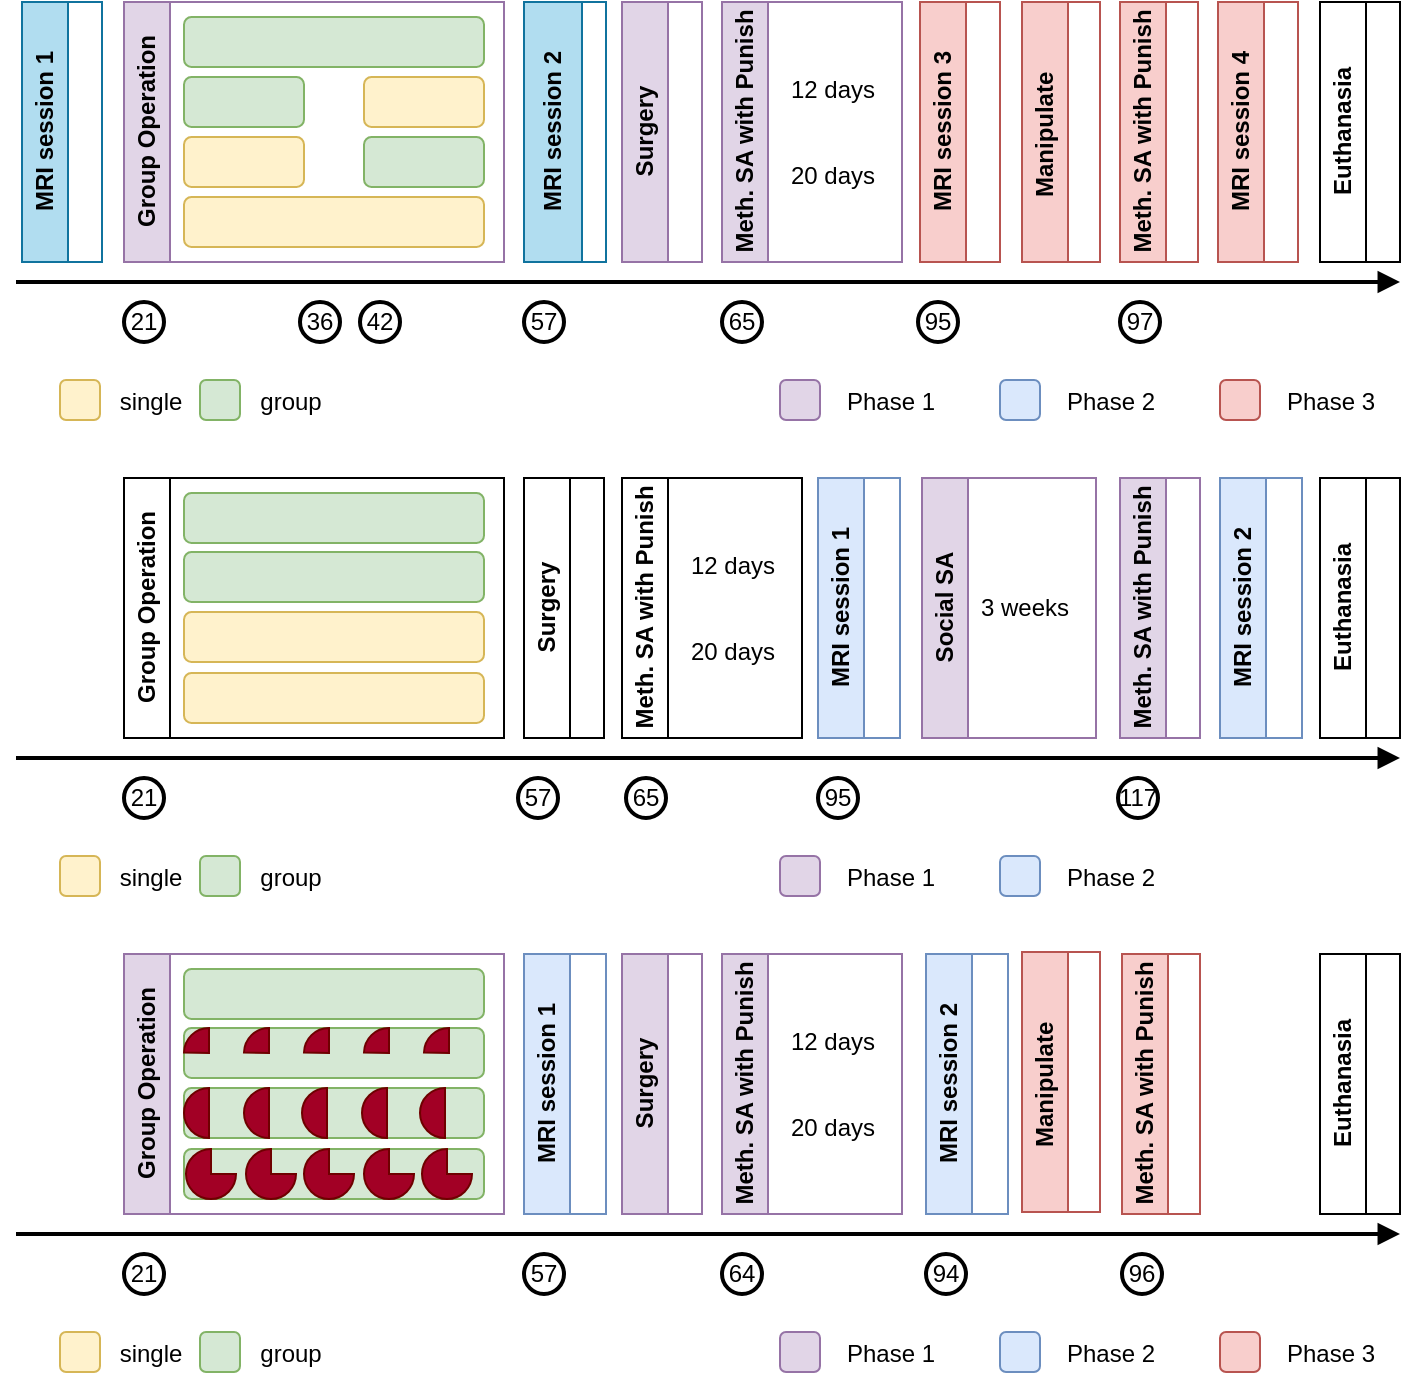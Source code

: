<mxfile version="26.0.6">
  <diagram name="Page-1" id="I2RzQkV2m2pnWG8UewLT">
    <mxGraphModel dx="975" dy="804" grid="0" gridSize="10" guides="1" tooltips="1" connect="1" arrows="1" fold="1" page="1" pageScale="1" pageWidth="709" pageHeight="236" math="0" shadow="0">
      <root>
        <mxCell id="0" />
        <mxCell id="1" parent="0" />
        <mxCell id="CC86WL3dVChZbo9_PTtD-1" value="" style="endArrow=block;html=1;rounded=0;endFill=1;strokeWidth=2;" edge="1" parent="1">
          <mxGeometry relative="1" as="geometry">
            <mxPoint x="8" y="155" as="sourcePoint" />
            <mxPoint x="700" y="155" as="targetPoint" />
          </mxGeometry>
        </mxCell>
        <mxCell id="CC86WL3dVChZbo9_PTtD-9" value="Group Operation" style="swimlane;horizontal=0;whiteSpace=wrap;html=1;fillColor=#e1d5e7;strokeColor=#9673a6;" vertex="1" parent="1">
          <mxGeometry x="62" y="15" width="190" height="130" as="geometry">
            <mxRectangle x="40" y="160" width="40" height="120" as="alternateBounds" />
          </mxGeometry>
        </mxCell>
        <mxCell id="CC86WL3dVChZbo9_PTtD-13" value="" style="rounded=1;whiteSpace=wrap;html=1;fillColor=#fff2cc;strokeColor=#d6b656;" vertex="1" parent="CC86WL3dVChZbo9_PTtD-9">
          <mxGeometry x="30" y="97.5" width="150" height="25" as="geometry" />
        </mxCell>
        <mxCell id="CC86WL3dVChZbo9_PTtD-14" value="" style="rounded=1;whiteSpace=wrap;html=1;fillColor=#d5e8d4;strokeColor=#82b366;" vertex="1" parent="CC86WL3dVChZbo9_PTtD-9">
          <mxGeometry x="30" y="7.5" width="150" height="25" as="geometry" />
        </mxCell>
        <mxCell id="CC86WL3dVChZbo9_PTtD-15" value="" style="rounded=1;whiteSpace=wrap;html=1;fillColor=#d5e8d4;strokeColor=#82b366;" vertex="1" parent="CC86WL3dVChZbo9_PTtD-9">
          <mxGeometry x="30" y="37.5" width="60" height="25" as="geometry" />
        </mxCell>
        <mxCell id="CC86WL3dVChZbo9_PTtD-16" value="" style="rounded=1;whiteSpace=wrap;html=1;fillColor=#fff2cc;strokeColor=#d6b656;" vertex="1" parent="CC86WL3dVChZbo9_PTtD-9">
          <mxGeometry x="120" y="37.5" width="60" height="25" as="geometry" />
        </mxCell>
        <mxCell id="CC86WL3dVChZbo9_PTtD-17" value="" style="rounded=1;whiteSpace=wrap;html=1;fillColor=#fff2cc;strokeColor=#d6b656;" vertex="1" parent="CC86WL3dVChZbo9_PTtD-9">
          <mxGeometry x="30" y="67.5" width="60" height="25" as="geometry" />
        </mxCell>
        <mxCell id="CC86WL3dVChZbo9_PTtD-18" value="" style="rounded=1;whiteSpace=wrap;html=1;fillColor=#d5e8d4;strokeColor=#82b366;" vertex="1" parent="CC86WL3dVChZbo9_PTtD-9">
          <mxGeometry x="120" y="67.5" width="60" height="25" as="geometry" />
        </mxCell>
        <mxCell id="CC86WL3dVChZbo9_PTtD-10" value="21" style="ellipse;whiteSpace=wrap;html=1;aspect=fixed;strokeWidth=2;" vertex="1" parent="1">
          <mxGeometry x="62" y="165" width="20" height="20" as="geometry" />
        </mxCell>
        <mxCell id="CC86WL3dVChZbo9_PTtD-11" value="57" style="ellipse;whiteSpace=wrap;html=1;aspect=fixed;strokeWidth=2;" vertex="1" parent="1">
          <mxGeometry x="262" y="165" width="20" height="20" as="geometry" />
        </mxCell>
        <mxCell id="CC86WL3dVChZbo9_PTtD-19" value="Surgery" style="swimlane;horizontal=0;whiteSpace=wrap;html=1;fillColor=#e1d5e7;strokeColor=#9673a6;" vertex="1" parent="1">
          <mxGeometry x="311" y="15" width="40" height="130" as="geometry">
            <mxRectangle x="40" y="160" width="40" height="120" as="alternateBounds" />
          </mxGeometry>
        </mxCell>
        <mxCell id="CC86WL3dVChZbo9_PTtD-26" value="Meth. SA with Punish" style="swimlane;horizontal=0;whiteSpace=wrap;html=1;fillColor=#e1d5e7;strokeColor=#9673a6;" vertex="1" parent="1">
          <mxGeometry x="361" y="15" width="90" height="130" as="geometry">
            <mxRectangle x="40" y="160" width="40" height="120" as="alternateBounds" />
          </mxGeometry>
        </mxCell>
        <mxCell id="CC86WL3dVChZbo9_PTtD-32" value="&lt;div&gt;12 days&lt;/div&gt;&lt;div&gt;&lt;br&gt;&lt;/div&gt;&lt;div&gt;&lt;br&gt;&lt;/div&gt;20 days" style="text;html=1;align=center;verticalAlign=middle;resizable=0;points=[];autosize=1;strokeColor=none;fillColor=none;" vertex="1" parent="CC86WL3dVChZbo9_PTtD-26">
          <mxGeometry x="20" y="30" width="70" height="70" as="geometry" />
        </mxCell>
        <mxCell id="CC86WL3dVChZbo9_PTtD-29" value="MRI session 1" style="swimlane;horizontal=0;whiteSpace=wrap;html=1;fillColor=#b1ddf0;strokeColor=#10739e;" vertex="1" parent="1">
          <mxGeometry x="11" y="15" width="40" height="130" as="geometry">
            <mxRectangle x="40" y="160" width="40" height="120" as="alternateBounds" />
          </mxGeometry>
        </mxCell>
        <mxCell id="CC86WL3dVChZbo9_PTtD-30" value="MRI session 3" style="swimlane;horizontal=0;whiteSpace=wrap;html=1;fillColor=#f8cecc;strokeColor=#b85450;" vertex="1" parent="1">
          <mxGeometry x="460" y="15" width="40" height="130" as="geometry">
            <mxRectangle x="40" y="160" width="40" height="120" as="alternateBounds" />
          </mxGeometry>
        </mxCell>
        <mxCell id="CC86WL3dVChZbo9_PTtD-31" value="95" style="ellipse;whiteSpace=wrap;html=1;aspect=fixed;strokeWidth=2;" vertex="1" parent="1">
          <mxGeometry x="459" y="165" width="20" height="20" as="geometry" />
        </mxCell>
        <mxCell id="CC86WL3dVChZbo9_PTtD-33" value="MRI session 2" style="swimlane;horizontal=0;whiteSpace=wrap;html=1;fillColor=#b1ddf0;strokeColor=#10739e;startSize=29;" vertex="1" parent="1">
          <mxGeometry x="262" y="15" width="41" height="130" as="geometry">
            <mxRectangle x="40" y="160" width="40" height="120" as="alternateBounds" />
          </mxGeometry>
        </mxCell>
        <mxCell id="CC86WL3dVChZbo9_PTtD-34" value="Manipulate&amp;nbsp;" style="swimlane;horizontal=0;whiteSpace=wrap;html=1;fillColor=#f8cecc;strokeColor=#b85450;" vertex="1" parent="1">
          <mxGeometry x="511" y="15" width="39" height="130" as="geometry">
            <mxRectangle x="40" y="160" width="40" height="120" as="alternateBounds" />
          </mxGeometry>
        </mxCell>
        <mxCell id="CC86WL3dVChZbo9_PTtD-36" value="MRI session 4" style="swimlane;horizontal=0;whiteSpace=wrap;html=1;fillColor=#f8cecc;strokeColor=#b85450;" vertex="1" parent="1">
          <mxGeometry x="609" y="15" width="40" height="130" as="geometry">
            <mxRectangle x="40" y="160" width="40" height="120" as="alternateBounds" />
          </mxGeometry>
        </mxCell>
        <mxCell id="CC86WL3dVChZbo9_PTtD-37" value="97" style="ellipse;whiteSpace=wrap;html=1;aspect=fixed;strokeWidth=2;" vertex="1" parent="1">
          <mxGeometry x="560" y="165" width="20" height="20" as="geometry" />
        </mxCell>
        <mxCell id="CC86WL3dVChZbo9_PTtD-38" value="Meth. SA with Punish" style="swimlane;horizontal=0;whiteSpace=wrap;html=1;fillColor=#f8cecc;strokeColor=#b85450;" vertex="1" parent="1">
          <mxGeometry x="560" y="15" width="39" height="130" as="geometry">
            <mxRectangle x="40" y="160" width="40" height="120" as="alternateBounds" />
          </mxGeometry>
        </mxCell>
        <mxCell id="CC86WL3dVChZbo9_PTtD-52" value="Euthanasia" style="swimlane;horizontal=0;whiteSpace=wrap;html=1;" vertex="1" parent="1">
          <mxGeometry x="660" y="15" width="40" height="130" as="geometry">
            <mxRectangle x="40" y="160" width="40" height="120" as="alternateBounds" />
          </mxGeometry>
        </mxCell>
        <mxCell id="CC86WL3dVChZbo9_PTtD-53" value="65" style="ellipse;whiteSpace=wrap;html=1;aspect=fixed;strokeWidth=2;" vertex="1" parent="1">
          <mxGeometry x="361" y="165" width="20" height="20" as="geometry" />
        </mxCell>
        <mxCell id="CC86WL3dVChZbo9_PTtD-39" value="" style="rounded=1;whiteSpace=wrap;html=1;fillColor=#fff2cc;strokeColor=#d6b656;" vertex="1" parent="1">
          <mxGeometry x="30" y="204" width="20" height="20" as="geometry" />
        </mxCell>
        <mxCell id="CC86WL3dVChZbo9_PTtD-41" value="single" style="text;html=1;align=center;verticalAlign=bottom;resizable=0;points=[];autosize=1;strokeColor=none;fillColor=none;" vertex="1" parent="1">
          <mxGeometry x="50" y="194" width="50" height="30" as="geometry" />
        </mxCell>
        <mxCell id="CC86WL3dVChZbo9_PTtD-40" value="" style="rounded=1;whiteSpace=wrap;html=1;fillColor=#d5e8d4;strokeColor=#82b366;" vertex="1" parent="1">
          <mxGeometry x="100" y="204" width="20" height="20" as="geometry" />
        </mxCell>
        <mxCell id="CC86WL3dVChZbo9_PTtD-42" value="group" style="text;html=1;align=center;verticalAlign=bottom;resizable=0;points=[];autosize=1;strokeColor=none;fillColor=none;" vertex="1" parent="1">
          <mxGeometry x="120" y="194" width="50" height="30" as="geometry" />
        </mxCell>
        <mxCell id="CC86WL3dVChZbo9_PTtD-44" value="Phase 1" style="text;html=1;align=center;verticalAlign=bottom;resizable=0;points=[];autosize=1;strokeColor=none;fillColor=none;" vertex="1" parent="1">
          <mxGeometry x="410" y="194" width="70" height="30" as="geometry" />
        </mxCell>
        <mxCell id="CC86WL3dVChZbo9_PTtD-48" value="" style="rounded=1;whiteSpace=wrap;html=1;fillColor=#e1d5e7;strokeColor=#9673a6;" vertex="1" parent="1">
          <mxGeometry x="390" y="204" width="20" height="20" as="geometry" />
        </mxCell>
        <mxCell id="CC86WL3dVChZbo9_PTtD-46" value="Phase 2" style="text;html=1;align=center;verticalAlign=bottom;resizable=0;points=[];autosize=1;strokeColor=none;fillColor=none;" vertex="1" parent="1">
          <mxGeometry x="520" y="194" width="70" height="30" as="geometry" />
        </mxCell>
        <mxCell id="CC86WL3dVChZbo9_PTtD-49" value="" style="rounded=1;whiteSpace=wrap;html=1;fillColor=#dae8fc;strokeColor=#6c8ebf;" vertex="1" parent="1">
          <mxGeometry x="500" y="204" width="20" height="20" as="geometry" />
        </mxCell>
        <mxCell id="CC86WL3dVChZbo9_PTtD-47" value="Phase 3" style="text;html=1;align=center;verticalAlign=bottom;resizable=0;points=[];autosize=1;strokeColor=none;fillColor=none;" vertex="1" parent="1">
          <mxGeometry x="630" y="194" width="70" height="30" as="geometry" />
        </mxCell>
        <mxCell id="CC86WL3dVChZbo9_PTtD-51" value="" style="rounded=1;whiteSpace=wrap;html=1;fillColor=#f8cecc;strokeColor=#b85450;" vertex="1" parent="1">
          <mxGeometry x="610" y="204" width="20" height="20" as="geometry" />
        </mxCell>
        <mxCell id="CC86WL3dVChZbo9_PTtD-93" value="" style="endArrow=block;html=1;rounded=0;endFill=1;strokeWidth=2;" edge="1" parent="1">
          <mxGeometry relative="1" as="geometry">
            <mxPoint x="8" y="393" as="sourcePoint" />
            <mxPoint x="700" y="393" as="targetPoint" />
          </mxGeometry>
        </mxCell>
        <mxCell id="CC86WL3dVChZbo9_PTtD-94" value="Group Operation" style="swimlane;horizontal=0;whiteSpace=wrap;html=1;" vertex="1" parent="1">
          <mxGeometry x="62" y="253" width="190" height="130" as="geometry">
            <mxRectangle x="40" y="160" width="40" height="120" as="alternateBounds" />
          </mxGeometry>
        </mxCell>
        <mxCell id="CC86WL3dVChZbo9_PTtD-95" value="" style="rounded=1;whiteSpace=wrap;html=1;fillColor=#fff2cc;strokeColor=#d6b656;" vertex="1" parent="CC86WL3dVChZbo9_PTtD-94">
          <mxGeometry x="30" y="97.5" width="150" height="25" as="geometry" />
        </mxCell>
        <mxCell id="CC86WL3dVChZbo9_PTtD-96" value="" style="rounded=1;whiteSpace=wrap;html=1;fillColor=#d5e8d4;strokeColor=#82b366;" vertex="1" parent="CC86WL3dVChZbo9_PTtD-94">
          <mxGeometry x="30" y="7.5" width="150" height="25" as="geometry" />
        </mxCell>
        <mxCell id="CC86WL3dVChZbo9_PTtD-127" value="" style="rounded=1;whiteSpace=wrap;html=1;fillColor=#d5e8d4;strokeColor=#82b366;" vertex="1" parent="CC86WL3dVChZbo9_PTtD-94">
          <mxGeometry x="30" y="37" width="150" height="25" as="geometry" />
        </mxCell>
        <mxCell id="CC86WL3dVChZbo9_PTtD-128" value="" style="rounded=1;whiteSpace=wrap;html=1;fillColor=#fff2cc;strokeColor=#d6b656;" vertex="1" parent="CC86WL3dVChZbo9_PTtD-94">
          <mxGeometry x="30" y="67" width="150" height="25" as="geometry" />
        </mxCell>
        <mxCell id="CC86WL3dVChZbo9_PTtD-101" value="21" style="ellipse;whiteSpace=wrap;html=1;aspect=fixed;strokeWidth=2;" vertex="1" parent="1">
          <mxGeometry x="62" y="403" width="20" height="20" as="geometry" />
        </mxCell>
        <mxCell id="CC86WL3dVChZbo9_PTtD-103" value="57" style="ellipse;whiteSpace=wrap;html=1;aspect=fixed;strokeWidth=2;" vertex="1" parent="1">
          <mxGeometry x="259" y="403" width="20" height="20" as="geometry" />
        </mxCell>
        <mxCell id="CC86WL3dVChZbo9_PTtD-104" value="Surgery" style="swimlane;horizontal=0;whiteSpace=wrap;html=1;" vertex="1" parent="1">
          <mxGeometry x="262" y="253" width="40" height="130" as="geometry">
            <mxRectangle x="40" y="160" width="40" height="120" as="alternateBounds" />
          </mxGeometry>
        </mxCell>
        <mxCell id="CC86WL3dVChZbo9_PTtD-105" value="Social SA" style="swimlane;horizontal=0;whiteSpace=wrap;html=1;fillColor=#e1d5e7;strokeColor=#9673a6;" vertex="1" parent="1">
          <mxGeometry x="461" y="253" width="87" height="130" as="geometry">
            <mxRectangle x="40" y="160" width="40" height="120" as="alternateBounds" />
          </mxGeometry>
        </mxCell>
        <mxCell id="CC86WL3dVChZbo9_PTtD-106" value="&lt;div&gt;3 weeks&lt;/div&gt;" style="text;html=1;align=center;verticalAlign=middle;resizable=0;points=[];autosize=1;strokeColor=none;fillColor=none;" vertex="1" parent="CC86WL3dVChZbo9_PTtD-105">
          <mxGeometry x="16" y="50" width="70" height="30" as="geometry" />
        </mxCell>
        <mxCell id="CC86WL3dVChZbo9_PTtD-109" value="95" style="ellipse;whiteSpace=wrap;html=1;aspect=fixed;strokeWidth=2;" vertex="1" parent="1">
          <mxGeometry x="409" y="403" width="20" height="20" as="geometry" />
        </mxCell>
        <mxCell id="CC86WL3dVChZbo9_PTtD-115" value="Euthanasia" style="swimlane;horizontal=0;whiteSpace=wrap;html=1;" vertex="1" parent="1">
          <mxGeometry x="660" y="253" width="40" height="130" as="geometry">
            <mxRectangle x="40" y="160" width="40" height="120" as="alternateBounds" />
          </mxGeometry>
        </mxCell>
        <mxCell id="CC86WL3dVChZbo9_PTtD-117" value="" style="rounded=1;whiteSpace=wrap;html=1;fillColor=#fff2cc;strokeColor=#d6b656;" vertex="1" parent="1">
          <mxGeometry x="30" y="442" width="20" height="20" as="geometry" />
        </mxCell>
        <mxCell id="CC86WL3dVChZbo9_PTtD-118" value="single" style="text;html=1;align=center;verticalAlign=bottom;resizable=0;points=[];autosize=1;strokeColor=none;fillColor=none;" vertex="1" parent="1">
          <mxGeometry x="50" y="432" width="50" height="30" as="geometry" />
        </mxCell>
        <mxCell id="CC86WL3dVChZbo9_PTtD-119" value="" style="rounded=1;whiteSpace=wrap;html=1;fillColor=#d5e8d4;strokeColor=#82b366;" vertex="1" parent="1">
          <mxGeometry x="100" y="442" width="20" height="20" as="geometry" />
        </mxCell>
        <mxCell id="CC86WL3dVChZbo9_PTtD-120" value="group" style="text;html=1;align=center;verticalAlign=bottom;resizable=0;points=[];autosize=1;strokeColor=none;fillColor=none;" vertex="1" parent="1">
          <mxGeometry x="120" y="432" width="50" height="30" as="geometry" />
        </mxCell>
        <mxCell id="CC86WL3dVChZbo9_PTtD-121" value="Phase 1" style="text;html=1;align=center;verticalAlign=bottom;resizable=0;points=[];autosize=1;strokeColor=none;fillColor=none;" vertex="1" parent="1">
          <mxGeometry x="410" y="432" width="70" height="30" as="geometry" />
        </mxCell>
        <mxCell id="CC86WL3dVChZbo9_PTtD-122" value="" style="rounded=1;whiteSpace=wrap;html=1;fillColor=#e1d5e7;strokeColor=#9673a6;" vertex="1" parent="1">
          <mxGeometry x="390" y="442" width="20" height="20" as="geometry" />
        </mxCell>
        <mxCell id="CC86WL3dVChZbo9_PTtD-123" value="Phase 2" style="text;html=1;align=center;verticalAlign=bottom;resizable=0;points=[];autosize=1;strokeColor=none;fillColor=none;" vertex="1" parent="1">
          <mxGeometry x="520" y="432" width="70" height="30" as="geometry" />
        </mxCell>
        <mxCell id="CC86WL3dVChZbo9_PTtD-124" value="" style="rounded=1;whiteSpace=wrap;html=1;fillColor=#dae8fc;strokeColor=#6c8ebf;" vertex="1" parent="1">
          <mxGeometry x="500" y="442" width="20" height="20" as="geometry" />
        </mxCell>
        <mxCell id="CC86WL3dVChZbo9_PTtD-129" value="42" style="ellipse;whiteSpace=wrap;html=1;aspect=fixed;strokeWidth=2;" vertex="1" parent="1">
          <mxGeometry x="180" y="165" width="20" height="20" as="geometry" />
        </mxCell>
        <mxCell id="CC86WL3dVChZbo9_PTtD-130" value="36" style="ellipse;whiteSpace=wrap;html=1;aspect=fixed;strokeWidth=2;" vertex="1" parent="1">
          <mxGeometry x="150" y="165" width="20" height="20" as="geometry" />
        </mxCell>
        <mxCell id="CC86WL3dVChZbo9_PTtD-131" value="MRI session 1" style="swimlane;horizontal=0;whiteSpace=wrap;html=1;fillColor=#dae8fc;strokeColor=#6c8ebf;" vertex="1" parent="1">
          <mxGeometry x="409" y="253" width="41" height="130" as="geometry">
            <mxRectangle x="40" y="160" width="40" height="120" as="alternateBounds" />
          </mxGeometry>
        </mxCell>
        <mxCell id="CC86WL3dVChZbo9_PTtD-134" value="" style="endArrow=block;html=1;rounded=0;endFill=1;strokeWidth=2;" edge="1" parent="1">
          <mxGeometry relative="1" as="geometry">
            <mxPoint x="8" y="631" as="sourcePoint" />
            <mxPoint x="700" y="631" as="targetPoint" />
          </mxGeometry>
        </mxCell>
        <mxCell id="CC86WL3dVChZbo9_PTtD-135" value="Group Operation" style="swimlane;horizontal=0;whiteSpace=wrap;html=1;fillColor=#e1d5e7;strokeColor=#9673a6;" vertex="1" parent="1">
          <mxGeometry x="62" y="491" width="190" height="130" as="geometry">
            <mxRectangle x="40" y="160" width="40" height="120" as="alternateBounds" />
          </mxGeometry>
        </mxCell>
        <mxCell id="CC86WL3dVChZbo9_PTtD-136" value="" style="rounded=1;whiteSpace=wrap;html=1;fillColor=#d5e8d4;strokeColor=#82b366;" vertex="1" parent="CC86WL3dVChZbo9_PTtD-135">
          <mxGeometry x="30" y="97.5" width="150" height="25" as="geometry" />
        </mxCell>
        <mxCell id="CC86WL3dVChZbo9_PTtD-137" value="" style="rounded=1;whiteSpace=wrap;html=1;fillColor=#d5e8d4;strokeColor=#82b366;" vertex="1" parent="CC86WL3dVChZbo9_PTtD-135">
          <mxGeometry x="30" y="7.5" width="150" height="25" as="geometry" />
        </mxCell>
        <mxCell id="CC86WL3dVChZbo9_PTtD-138" value="" style="rounded=1;whiteSpace=wrap;html=1;fillColor=#d5e8d4;strokeColor=#82b366;" vertex="1" parent="CC86WL3dVChZbo9_PTtD-135">
          <mxGeometry x="30" y="37" width="150" height="25" as="geometry" />
        </mxCell>
        <mxCell id="CC86WL3dVChZbo9_PTtD-139" value="" style="rounded=1;whiteSpace=wrap;html=1;fillColor=#d5e8d4;strokeColor=#82b366;" vertex="1" parent="CC86WL3dVChZbo9_PTtD-135">
          <mxGeometry x="30" y="67" width="150" height="25" as="geometry" />
        </mxCell>
        <mxCell id="CC86WL3dVChZbo9_PTtD-188" value="" style="group" vertex="1" connectable="0" parent="CC86WL3dVChZbo9_PTtD-135">
          <mxGeometry x="30" y="37" width="145" height="25" as="geometry" />
        </mxCell>
        <mxCell id="CC86WL3dVChZbo9_PTtD-171" value="" style="verticalLabelPosition=bottom;verticalAlign=top;html=1;shape=mxgraph.basic.pie;startAngle=0.753;endAngle=0;fillColor=#a20025;fontColor=#ffffff;strokeColor=#6F0000;" vertex="1" parent="CC86WL3dVChZbo9_PTtD-188">
          <mxGeometry x="30" width="25" height="25" as="geometry" />
        </mxCell>
        <mxCell id="CC86WL3dVChZbo9_PTtD-174" value="" style="verticalLabelPosition=bottom;verticalAlign=top;html=1;shape=mxgraph.basic.pie;startAngle=0.753;endAngle=0;fillColor=#a20025;fontColor=#ffffff;strokeColor=#6F0000;" vertex="1" parent="CC86WL3dVChZbo9_PTtD-188">
          <mxGeometry x="60" width="25" height="25" as="geometry" />
        </mxCell>
        <mxCell id="CC86WL3dVChZbo9_PTtD-175" value="" style="verticalLabelPosition=bottom;verticalAlign=top;html=1;shape=mxgraph.basic.pie;startAngle=0.753;endAngle=0;fillColor=#a20025;fontColor=#ffffff;strokeColor=#6F0000;" vertex="1" parent="CC86WL3dVChZbo9_PTtD-188">
          <mxGeometry x="90" width="25" height="25" as="geometry" />
        </mxCell>
        <mxCell id="CC86WL3dVChZbo9_PTtD-176" value="" style="verticalLabelPosition=bottom;verticalAlign=top;html=1;shape=mxgraph.basic.pie;startAngle=0.753;endAngle=0;fillColor=#a20025;fontColor=#ffffff;strokeColor=#6F0000;" vertex="1" parent="CC86WL3dVChZbo9_PTtD-188">
          <mxGeometry x="120" width="25" height="25" as="geometry" />
        </mxCell>
        <mxCell id="CC86WL3dVChZbo9_PTtD-177" value="" style="verticalLabelPosition=bottom;verticalAlign=top;html=1;shape=mxgraph.basic.pie;startAngle=0.753;endAngle=0;fillColor=#a20025;fontColor=#ffffff;strokeColor=#6F0000;" vertex="1" parent="CC86WL3dVChZbo9_PTtD-188">
          <mxGeometry width="25" height="25" as="geometry" />
        </mxCell>
        <mxCell id="CC86WL3dVChZbo9_PTtD-189" value="" style="group" vertex="1" connectable="0" parent="CC86WL3dVChZbo9_PTtD-135">
          <mxGeometry x="30" y="67" width="143" height="25" as="geometry" />
        </mxCell>
        <mxCell id="CC86WL3dVChZbo9_PTtD-172" value="" style="verticalLabelPosition=bottom;verticalAlign=top;html=1;shape=mxgraph.basic.pie;startAngle=0.5;endAngle=0;fillColor=#a20025;fontColor=#ffffff;strokeColor=#6F0000;" vertex="1" parent="CC86WL3dVChZbo9_PTtD-189">
          <mxGeometry width="25" height="25" as="geometry" />
        </mxCell>
        <mxCell id="CC86WL3dVChZbo9_PTtD-178" value="" style="verticalLabelPosition=bottom;verticalAlign=top;html=1;shape=mxgraph.basic.pie;startAngle=0.5;endAngle=0;fillColor=#a20025;fontColor=#ffffff;strokeColor=#6F0000;" vertex="1" parent="CC86WL3dVChZbo9_PTtD-189">
          <mxGeometry x="30" width="25" height="25" as="geometry" />
        </mxCell>
        <mxCell id="CC86WL3dVChZbo9_PTtD-179" value="" style="verticalLabelPosition=bottom;verticalAlign=top;html=1;shape=mxgraph.basic.pie;startAngle=0.5;endAngle=0;fillColor=#a20025;fontColor=#ffffff;strokeColor=#6F0000;" vertex="1" parent="CC86WL3dVChZbo9_PTtD-189">
          <mxGeometry x="59" width="25" height="25" as="geometry" />
        </mxCell>
        <mxCell id="CC86WL3dVChZbo9_PTtD-180" value="" style="verticalLabelPosition=bottom;verticalAlign=top;html=1;shape=mxgraph.basic.pie;startAngle=0.5;endAngle=0;fillColor=#a20025;fontColor=#ffffff;strokeColor=#6F0000;" vertex="1" parent="CC86WL3dVChZbo9_PTtD-189">
          <mxGeometry x="89" width="25" height="25" as="geometry" />
        </mxCell>
        <mxCell id="CC86WL3dVChZbo9_PTtD-181" value="" style="verticalLabelPosition=bottom;verticalAlign=top;html=1;shape=mxgraph.basic.pie;startAngle=0.5;endAngle=0;fillColor=#a20025;fontColor=#ffffff;strokeColor=#6F0000;" vertex="1" parent="CC86WL3dVChZbo9_PTtD-189">
          <mxGeometry x="118" width="25" height="25" as="geometry" />
        </mxCell>
        <mxCell id="CC86WL3dVChZbo9_PTtD-190" value="" style="group" vertex="1" connectable="0" parent="CC86WL3dVChZbo9_PTtD-135">
          <mxGeometry x="31" y="97.5" width="143" height="25" as="geometry" />
        </mxCell>
        <mxCell id="CC86WL3dVChZbo9_PTtD-173" value="" style="verticalLabelPosition=bottom;verticalAlign=top;html=1;shape=mxgraph.basic.pie;startAngle=0.25;endAngle=0;fillColor=#a20025;fontColor=#ffffff;strokeColor=#6F0000;" vertex="1" parent="CC86WL3dVChZbo9_PTtD-190">
          <mxGeometry width="25" height="25" as="geometry" />
        </mxCell>
        <mxCell id="CC86WL3dVChZbo9_PTtD-184" value="" style="verticalLabelPosition=bottom;verticalAlign=top;html=1;shape=mxgraph.basic.pie;startAngle=0.25;endAngle=0;fillColor=#a20025;fontColor=#ffffff;strokeColor=#6F0000;" vertex="1" parent="CC86WL3dVChZbo9_PTtD-190">
          <mxGeometry x="30" width="25" height="25" as="geometry" />
        </mxCell>
        <mxCell id="CC86WL3dVChZbo9_PTtD-185" value="" style="verticalLabelPosition=bottom;verticalAlign=top;html=1;shape=mxgraph.basic.pie;startAngle=0.25;endAngle=0;fillColor=#a20025;fontColor=#ffffff;strokeColor=#6F0000;fontStyle=0" vertex="1" parent="CC86WL3dVChZbo9_PTtD-190">
          <mxGeometry x="118" width="25" height="25" as="geometry" />
        </mxCell>
        <mxCell id="CC86WL3dVChZbo9_PTtD-186" value="" style="verticalLabelPosition=bottom;verticalAlign=top;html=1;shape=mxgraph.basic.pie;startAngle=0.25;endAngle=0;fillColor=#a20025;fontColor=#ffffff;strokeColor=#6F0000;" vertex="1" parent="CC86WL3dVChZbo9_PTtD-190">
          <mxGeometry x="59" width="25" height="25" as="geometry" />
        </mxCell>
        <mxCell id="CC86WL3dVChZbo9_PTtD-187" value="" style="verticalLabelPosition=bottom;verticalAlign=top;html=1;shape=mxgraph.basic.pie;startAngle=0.25;endAngle=0;fillColor=#a20025;fontColor=#ffffff;strokeColor=#6F0000;" vertex="1" parent="CC86WL3dVChZbo9_PTtD-190">
          <mxGeometry x="89" width="25" height="25" as="geometry" />
        </mxCell>
        <mxCell id="CC86WL3dVChZbo9_PTtD-140" value="21" style="ellipse;whiteSpace=wrap;html=1;aspect=fixed;strokeWidth=2;" vertex="1" parent="1">
          <mxGeometry x="62" y="641" width="20" height="20" as="geometry" />
        </mxCell>
        <mxCell id="CC86WL3dVChZbo9_PTtD-141" value="57" style="ellipse;whiteSpace=wrap;html=1;aspect=fixed;strokeWidth=2;" vertex="1" parent="1">
          <mxGeometry x="262" y="641" width="20" height="20" as="geometry" />
        </mxCell>
        <mxCell id="CC86WL3dVChZbo9_PTtD-142" value="64" style="ellipse;whiteSpace=wrap;html=1;aspect=fixed;strokeWidth=2;" vertex="1" parent="1">
          <mxGeometry x="361" y="641" width="20" height="20" as="geometry" />
        </mxCell>
        <mxCell id="CC86WL3dVChZbo9_PTtD-146" value="94" style="ellipse;whiteSpace=wrap;html=1;aspect=fixed;strokeWidth=2;" vertex="1" parent="1">
          <mxGeometry x="463" y="641" width="20" height="20" as="geometry" />
        </mxCell>
        <mxCell id="CC86WL3dVChZbo9_PTtD-147" value="MRI session 1" style="swimlane;horizontal=0;whiteSpace=wrap;html=1;fillColor=#dae8fc;strokeColor=#6c8ebf;" vertex="1" parent="1">
          <mxGeometry x="262" y="491" width="41" height="130" as="geometry">
            <mxRectangle x="40" y="160" width="40" height="120" as="alternateBounds" />
          </mxGeometry>
        </mxCell>
        <mxCell id="CC86WL3dVChZbo9_PTtD-149" value="96" style="ellipse;whiteSpace=wrap;html=1;aspect=fixed;strokeWidth=2;" vertex="1" parent="1">
          <mxGeometry x="561" y="641" width="20" height="20" as="geometry" />
        </mxCell>
        <mxCell id="CC86WL3dVChZbo9_PTtD-150" value="Meth. SA with Punish" style="swimlane;horizontal=0;whiteSpace=wrap;html=1;fillColor=#f8cecc;strokeColor=#b85450;" vertex="1" parent="1">
          <mxGeometry x="561" y="491" width="39" height="130" as="geometry">
            <mxRectangle x="40" y="160" width="40" height="120" as="alternateBounds" />
          </mxGeometry>
        </mxCell>
        <mxCell id="CC86WL3dVChZbo9_PTtD-151" value="Euthanasia" style="swimlane;horizontal=0;whiteSpace=wrap;html=1;" vertex="1" parent="1">
          <mxGeometry x="660" y="491" width="40" height="130" as="geometry">
            <mxRectangle x="40" y="160" width="40" height="120" as="alternateBounds" />
          </mxGeometry>
        </mxCell>
        <mxCell id="CC86WL3dVChZbo9_PTtD-152" value="" style="rounded=1;whiteSpace=wrap;html=1;fillColor=#fff2cc;strokeColor=#d6b656;" vertex="1" parent="1">
          <mxGeometry x="30" y="680" width="20" height="20" as="geometry" />
        </mxCell>
        <mxCell id="CC86WL3dVChZbo9_PTtD-153" value="single" style="text;html=1;align=center;verticalAlign=bottom;resizable=0;points=[];autosize=1;strokeColor=none;fillColor=none;" vertex="1" parent="1">
          <mxGeometry x="50" y="670" width="50" height="30" as="geometry" />
        </mxCell>
        <mxCell id="CC86WL3dVChZbo9_PTtD-154" value="" style="rounded=1;whiteSpace=wrap;html=1;fillColor=#d5e8d4;strokeColor=#82b366;" vertex="1" parent="1">
          <mxGeometry x="100" y="680" width="20" height="20" as="geometry" />
        </mxCell>
        <mxCell id="CC86WL3dVChZbo9_PTtD-155" value="group" style="text;html=1;align=center;verticalAlign=bottom;resizable=0;points=[];autosize=1;strokeColor=none;fillColor=none;" vertex="1" parent="1">
          <mxGeometry x="120" y="670" width="50" height="30" as="geometry" />
        </mxCell>
        <mxCell id="CC86WL3dVChZbo9_PTtD-156" value="Phase 1" style="text;html=1;align=center;verticalAlign=bottom;resizable=0;points=[];autosize=1;strokeColor=none;fillColor=none;" vertex="1" parent="1">
          <mxGeometry x="410" y="670" width="70" height="30" as="geometry" />
        </mxCell>
        <mxCell id="CC86WL3dVChZbo9_PTtD-157" value="" style="rounded=1;whiteSpace=wrap;html=1;fillColor=#e1d5e7;strokeColor=#9673a6;" vertex="1" parent="1">
          <mxGeometry x="390" y="680" width="20" height="20" as="geometry" />
        </mxCell>
        <mxCell id="CC86WL3dVChZbo9_PTtD-158" value="Phase 2" style="text;html=1;align=center;verticalAlign=bottom;resizable=0;points=[];autosize=1;strokeColor=none;fillColor=none;" vertex="1" parent="1">
          <mxGeometry x="520" y="670" width="70" height="30" as="geometry" />
        </mxCell>
        <mxCell id="CC86WL3dVChZbo9_PTtD-159" value="" style="rounded=1;whiteSpace=wrap;html=1;fillColor=#dae8fc;strokeColor=#6c8ebf;" vertex="1" parent="1">
          <mxGeometry x="500" y="680" width="20" height="20" as="geometry" />
        </mxCell>
        <mxCell id="CC86WL3dVChZbo9_PTtD-160" value="MRI session 2" style="swimlane;horizontal=0;whiteSpace=wrap;html=1;fillColor=#dae8fc;strokeColor=#6c8ebf;" vertex="1" parent="1">
          <mxGeometry x="463" y="491" width="41" height="130" as="geometry">
            <mxRectangle x="40" y="160" width="40" height="120" as="alternateBounds" />
          </mxGeometry>
        </mxCell>
        <mxCell id="CC86WL3dVChZbo9_PTtD-162" value="Meth. SA with Punish" style="swimlane;horizontal=0;whiteSpace=wrap;html=1;fillColor=#e1d5e7;strokeColor=#9673a6;" vertex="1" parent="1">
          <mxGeometry x="560" y="253" width="40" height="130" as="geometry">
            <mxRectangle x="40" y="160" width="40" height="120" as="alternateBounds" />
          </mxGeometry>
        </mxCell>
        <mxCell id="CC86WL3dVChZbo9_PTtD-164" value="117" style="ellipse;whiteSpace=wrap;html=1;aspect=fixed;strokeWidth=2;" vertex="1" parent="1">
          <mxGeometry x="559" y="403" width="20" height="20" as="geometry" />
        </mxCell>
        <mxCell id="CC86WL3dVChZbo9_PTtD-165" value="MRI session 2" style="swimlane;horizontal=0;whiteSpace=wrap;html=1;fillColor=#dae8fc;strokeColor=#6c8ebf;" vertex="1" parent="1">
          <mxGeometry x="610" y="253" width="41" height="130" as="geometry">
            <mxRectangle x="40" y="160" width="40" height="120" as="alternateBounds" />
          </mxGeometry>
        </mxCell>
        <mxCell id="CC86WL3dVChZbo9_PTtD-166" value="Meth. SA with Punish" style="swimlane;horizontal=0;whiteSpace=wrap;html=1;" vertex="1" parent="1">
          <mxGeometry x="311" y="253" width="90" height="130" as="geometry">
            <mxRectangle x="40" y="160" width="40" height="120" as="alternateBounds" />
          </mxGeometry>
        </mxCell>
        <mxCell id="CC86WL3dVChZbo9_PTtD-167" value="&lt;div&gt;12 days&lt;/div&gt;&lt;div&gt;&lt;br&gt;&lt;/div&gt;&lt;div&gt;&lt;br&gt;&lt;/div&gt;20 days" style="text;html=1;align=center;verticalAlign=middle;resizable=0;points=[];autosize=1;strokeColor=none;fillColor=none;" vertex="1" parent="CC86WL3dVChZbo9_PTtD-166">
          <mxGeometry x="20" y="30" width="70" height="70" as="geometry" />
        </mxCell>
        <mxCell id="CC86WL3dVChZbo9_PTtD-168" value="65" style="ellipse;whiteSpace=wrap;html=1;aspect=fixed;strokeWidth=2;" vertex="1" parent="1">
          <mxGeometry x="313" y="403" width="20" height="20" as="geometry" />
        </mxCell>
        <mxCell id="CC86WL3dVChZbo9_PTtD-191" value="Surgery" style="swimlane;horizontal=0;whiteSpace=wrap;html=1;fillColor=#e1d5e7;strokeColor=#9673a6;" vertex="1" parent="1">
          <mxGeometry x="311" y="491" width="40" height="130" as="geometry">
            <mxRectangle x="40" y="160" width="40" height="120" as="alternateBounds" />
          </mxGeometry>
        </mxCell>
        <mxCell id="CC86WL3dVChZbo9_PTtD-193" value="Meth. SA with Punish" style="swimlane;horizontal=0;whiteSpace=wrap;html=1;fillColor=#e1d5e7;strokeColor=#9673a6;" vertex="1" parent="1">
          <mxGeometry x="361" y="491" width="90" height="130" as="geometry">
            <mxRectangle x="40" y="160" width="40" height="120" as="alternateBounds" />
          </mxGeometry>
        </mxCell>
        <mxCell id="CC86WL3dVChZbo9_PTtD-194" value="&lt;div&gt;12 days&lt;/div&gt;&lt;div&gt;&lt;br&gt;&lt;/div&gt;&lt;div&gt;&lt;br&gt;&lt;/div&gt;20 days" style="text;html=1;align=center;verticalAlign=middle;resizable=0;points=[];autosize=1;strokeColor=none;fillColor=none;" vertex="1" parent="CC86WL3dVChZbo9_PTtD-193">
          <mxGeometry x="20" y="30" width="70" height="70" as="geometry" />
        </mxCell>
        <mxCell id="CC86WL3dVChZbo9_PTtD-195" value="Manipulate&amp;nbsp;" style="swimlane;horizontal=0;whiteSpace=wrap;html=1;fillColor=#f8cecc;strokeColor=#b85450;" vertex="1" parent="1">
          <mxGeometry x="511" y="490" width="39" height="130" as="geometry">
            <mxRectangle x="40" y="160" width="40" height="120" as="alternateBounds" />
          </mxGeometry>
        </mxCell>
        <mxCell id="CC86WL3dVChZbo9_PTtD-196" value="Phase 3" style="text;html=1;align=center;verticalAlign=bottom;resizable=0;points=[];autosize=1;strokeColor=none;fillColor=none;" vertex="1" parent="1">
          <mxGeometry x="630" y="670" width="70" height="30" as="geometry" />
        </mxCell>
        <mxCell id="CC86WL3dVChZbo9_PTtD-197" value="" style="rounded=1;whiteSpace=wrap;html=1;fillColor=#f8cecc;strokeColor=#b85450;" vertex="1" parent="1">
          <mxGeometry x="610" y="680" width="20" height="20" as="geometry" />
        </mxCell>
      </root>
    </mxGraphModel>
  </diagram>
</mxfile>
